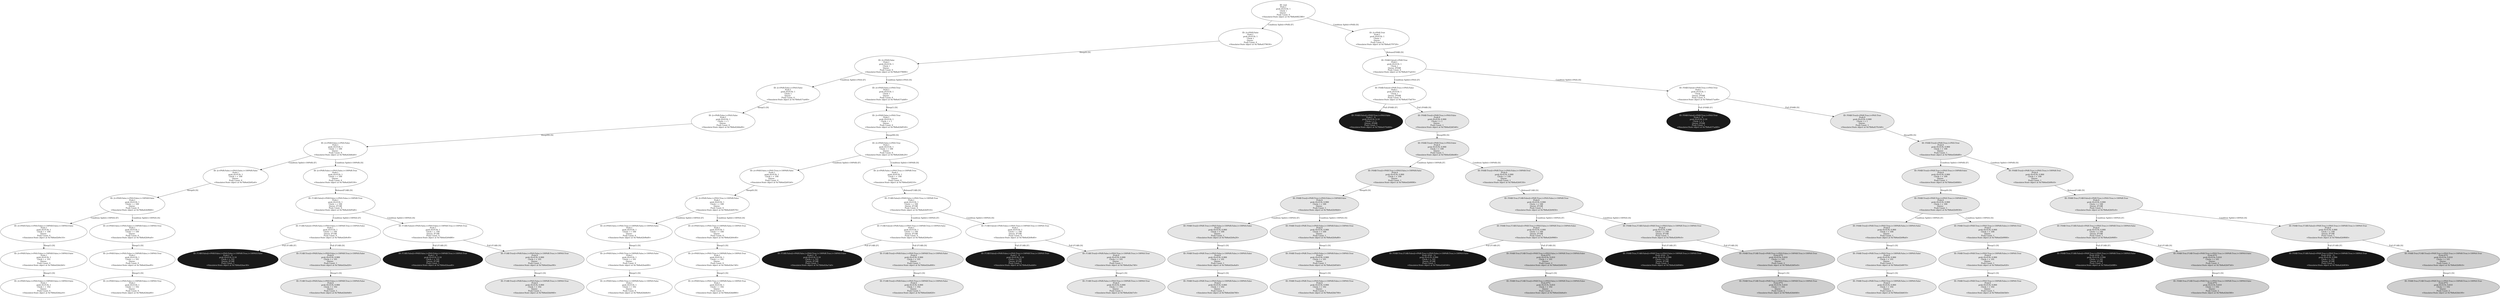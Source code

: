 digraph "./Output/Graphs/./July_26_controled_frequency_S100_R100_tPlus100" {
	<Simulator.State object at 0x7fb8a4482380> [label="ID: root
Prob:1
prob (S=0.9): 1
Clock: t
Queue: 
Push Count: 0
<Simulator.State object at 0x7fb8a4482380>" fillcolor=gray100 fontcolor=Black style=filled]
	<Simulator.State object at 0x7fb8a4482380> -> <Simulator.State object at 0x7fb8a4379630> [label="Condition Split(t+0%R) [F]"]
	<Simulator.State object at 0x7fb8a4482380> -> <Simulator.State object at 0x7fb8a4379720> [label="Condition Split(t+0%R) [S]"]
	<Simulator.State object at 0x7fb8a4379630> [label="ID: |t+0%R:False
Prob:1
prob (S=0.9): 1
Clock: t
Queue: 
Push Count: 0
<Simulator.State object at 0x7fb8a4379630>" fillcolor=gray100 fontcolor=Black style=filled]
	<Simulator.State object at 0x7fb8a4379630> -> <Simulator.State object at 0x7fb8a4379690> [label="Sleep(0) [S]"]
	<Simulator.State object at 0x7fb8a4379720> [label="ID: |t+0%R:True
Prob:1
prob (S=0.9): 1
Clock: t
Queue: 
Push Count: 0
<Simulator.State object at 0x7fb8a4379720>" fillcolor=gray100 fontcolor=Black style=filled]
	<Simulator.State object at 0x7fb8a4379720> -> <Simulator.State object at 0x7fb8a437ad10> [label="Release(F0AB) [S]"]
	<Simulator.State object at 0x7fb8a4379690> [label="ID: |t+0%R:False
Prob:1
prob (S=0.9): 1
Clock: t
Queue: 
Push Count: 0
<Simulator.State object at 0x7fb8a4379690>" fillcolor=gray100 fontcolor=Black style=filled]
	<Simulator.State object at 0x7fb8a4379690> -> <Simulator.State object at 0x7fb8a437ae60> [label="Condition Split(t+0%S) [F]"]
	<Simulator.State object at 0x7fb8a4379690> -> <Simulator.State object at 0x7fb8a437add0> [label="Condition Split(t+0%S) [S]"]
	<Simulator.State object at 0x7fb8a437ad10> [label="ID: F0AB:False|t+0%R:True
Prob:1
prob (S=0.9): 1
Clock: t
Queue: |F0AB
Push Count: 0
<Simulator.State object at 0x7fb8a437ad10>" fillcolor=gray100 fontcolor=Black style=filled]
	<Simulator.State object at 0x7fb8a437ad10> -> <Simulator.State object at 0x7fb8a437b670> [label="Condition Split(t+0%S) [F]"]
	<Simulator.State object at 0x7fb8a437ad10> -> <Simulator.State object at 0x7fb8a437aef0> [label="Condition Split(t+0%S) [S]"]
	<Simulator.State object at 0x7fb8a437ae60> [label="ID: |t+0%R:False,t+0%S:False
Prob:1
prob (S=0.9): 1
Clock: t
Queue: 
Push Count: 0
<Simulator.State object at 0x7fb8a437ae60>" fillcolor=gray100 fontcolor=Black style=filled]
	<Simulator.State object at 0x7fb8a437ae60> -> <Simulator.State object at 0x7fb8a42b8a00> [label="Sleep(1) [S]"]
	<Simulator.State object at 0x7fb8a437add0> [label="ID: |t+0%R:False,t+0%S:True
Prob:1
prob (S=0.9): 1
Clock: t
Queue: 
Push Count: 0
<Simulator.State object at 0x7fb8a437add0>" fillcolor=gray100 fontcolor=Black style=filled]
	<Simulator.State object at 0x7fb8a437add0> -> <Simulator.State object at 0x7fb8a42b8520> [label="Sleep(1) [S]"]
	<Simulator.State object at 0x7fb8a437b670> [label="ID: F0AB:False|t+0%R:True,t+0%S:False
Prob:1
prob (S=0.9): 1
Clock: t
Queue: |F0AB
Push Count: 0
<Simulator.State object at 0x7fb8a437b670>" fillcolor=gray100 fontcolor=Black style=filled]
	<Simulator.State object at 0x7fb8a437b670> -> <Simulator.State object at 0x7fb8a437b460> [label="Pull (F0AB) [F]"]
	<Simulator.State object at 0x7fb8a437b670> -> <Simulator.State object at 0x7fb8a42b83d0> [label="Pull (F0AB) [S]"]
	<Simulator.State object at 0x7fb8a437aef0> [label="ID: F0AB:False|t+0%R:True,t+0%S:True
Prob:1
prob (S=0.9): 1
Clock: t
Queue: |F0AB
Push Count: 0
<Simulator.State object at 0x7fb8a437aef0>" fillcolor=gray100 fontcolor=Black style=filled]
	<Simulator.State object at 0x7fb8a437aef0> -> <Simulator.State object at 0x7fb8a437ad40> [label="Pull (F0AB) [F]"]
	<Simulator.State object at 0x7fb8a437aef0> -> <Simulator.State object at 0x7fb8a437b3d0> [label="Pull (F0AB) [S]"]
	<Simulator.State object at 0x7fb8a42b8a00> [label="ID: |t+0%R:False,t+0%S:False
Prob:1
prob (S=0.9): 1
Clock: t + 1
Queue: 
Push Count: 0
<Simulator.State object at 0x7fb8a42b8a00>" fillcolor=gray100 fontcolor=Black style=filled]
	<Simulator.State object at 0x7fb8a42b8a00> -> <Simulator.State object at 0x7fb8a42b8eb0> [label="Sleep(99) [S]"]
	<Simulator.State object at 0x7fb8a42b8520> [label="ID: |t+0%R:False,t+0%S:True
Prob:1
prob (S=0.9): 1
Clock: t + 1
Queue: 
Push Count: 0
<Simulator.State object at 0x7fb8a42b8520>" fillcolor=gray100 fontcolor=Black style=filled]
	<Simulator.State object at 0x7fb8a42b8520> -> <Simulator.State object at 0x7fb8a42b8e20> [label="Sleep(99) [S]"]
	<Simulator.State object at 0x7fb8a437b460> [label="ID: F0AB:False|t+0%R:True,t+0%S:False
Prob:1 - S
prob (S=0.9): 0.10
Clock: t + 1
Queue: |F0AB
Push Count: 1
<Simulator.State object at 0x7fb8a437b460>" fillcolor=gray10 fontcolor=white style=filled]
	<Simulator.State object at 0x7fb8a42b83d0> [label="ID: F0AB:True|t+0%R:True,t+0%S:False
Prob:S
prob (S=0.9): 0.900
Clock: t + 1
Queue: 
Push Count: 1
<Simulator.State object at 0x7fb8a42b83d0>" fillcolor=gray90 fontcolor=Black style=filled]
	<Simulator.State object at 0x7fb8a42b83d0> -> <Simulator.State object at 0x7fb8a42b8e80> [label="Sleep(99) [S]"]
	<Simulator.State object at 0x7fb8a437ad40> [label="ID: F0AB:False|t+0%R:True,t+0%S:True
Prob:1 - S
prob (S=0.9): 0.10
Clock: t + 1
Queue: |F0AB
Push Count: 1
<Simulator.State object at 0x7fb8a437ad40>" fillcolor=gray10 fontcolor=white style=filled]
	<Simulator.State object at 0x7fb8a437b3d0> [label="ID: F0AB:True|t+0%R:True,t+0%S:True
Prob:S
prob (S=0.9): 0.900
Clock: t + 1
Queue: 
Push Count: 1
<Simulator.State object at 0x7fb8a437b3d0>" fillcolor=gray90 fontcolor=Black style=filled]
	<Simulator.State object at 0x7fb8a437b3d0> -> <Simulator.State object at 0x7fb8a42b8df0> [label="Sleep(99) [S]"]
	<Simulator.State object at 0x7fb8a42b8eb0> [label="ID: |t+0%R:False,t+0%S:False
Prob:1
prob (S=0.9): 1
Clock: t + 100
Queue: 
Push Count: 0
<Simulator.State object at 0x7fb8a42b8eb0>" fillcolor=gray100 fontcolor=Black style=filled]
	<Simulator.State object at 0x7fb8a42b8eb0> -> <Simulator.State object at 0x7fb8a42b92a0> [label="Condition Split(t+100%R) [F]"]
	<Simulator.State object at 0x7fb8a42b8eb0> -> <Simulator.State object at 0x7fb8a42b9330> [label="Condition Split(t+100%R) [S]"]
	<Simulator.State object at 0x7fb8a42b8e20> [label="ID: |t+0%R:False,t+0%S:True
Prob:1
prob (S=0.9): 1
Clock: t + 100
Queue: 
Push Count: 0
<Simulator.State object at 0x7fb8a42b8e20>" fillcolor=gray100 fontcolor=Black style=filled]
	<Simulator.State object at 0x7fb8a42b8e20> -> <Simulator.State object at 0x7fb8a42b91b0> [label="Condition Split(t+100%R) [F]"]
	<Simulator.State object at 0x7fb8a42b8e20> -> <Simulator.State object at 0x7fb8a42b9210> [label="Condition Split(t+100%R) [S]"]
	<Simulator.State object at 0x7fb8a42b8e80> [label="ID: F0AB:True|t+0%R:True,t+0%S:False
Prob:S
prob (S=0.9): 0.900
Clock: t + 100
Queue: 
Push Count: 1
<Simulator.State object at 0x7fb8a42b8e80>" fillcolor=gray90 fontcolor=Black style=filled]
	<Simulator.State object at 0x7fb8a42b8e80> -> <Simulator.State object at 0x7fb8a42b9090> [label="Condition Split(t+100%R) [F]"]
	<Simulator.State object at 0x7fb8a42b8e80> -> <Simulator.State object at 0x7fb8a42b9150> [label="Condition Split(t+100%R) [S]"]
	<Simulator.State object at 0x7fb8a42b8df0> [label="ID: F0AB:True|t+0%R:True,t+0%S:True
Prob:S
prob (S=0.9): 0.900
Clock: t + 100
Queue: 
Push Count: 1
<Simulator.State object at 0x7fb8a42b8df0>" fillcolor=gray90 fontcolor=Black style=filled]
	<Simulator.State object at 0x7fb8a42b8df0> -> <Simulator.State object at 0x7fb8a42b8f40> [label="Condition Split(t+100%R) [F]"]
	<Simulator.State object at 0x7fb8a42b8df0> -> <Simulator.State object at 0x7fb8a42b90c0> [label="Condition Split(t+100%R) [S]"]
	<Simulator.State object at 0x7fb8a42b92a0> [label="ID: |t+0%R:False,t+0%S:False,t+100%R:False
Prob:1
prob (S=0.9): 1
Clock: t + 100
Queue: 
Push Count: 0
<Simulator.State object at 0x7fb8a42b92a0>" fillcolor=gray100 fontcolor=Black style=filled]
	<Simulator.State object at 0x7fb8a42b92a0> -> <Simulator.State object at 0x7fb8a42b9660> [label="Sleep(0) [S]"]
	<Simulator.State object at 0x7fb8a42b9330> [label="ID: |t+0%R:False,t+0%S:False,t+100%R:True
Prob:1
prob (S=0.9): 1
Clock: t + 100
Queue: 
Push Count: 0
<Simulator.State object at 0x7fb8a42b9330>" fillcolor=gray100 fontcolor=Black style=filled]
	<Simulator.State object at 0x7fb8a42b9330> -> <Simulator.State object at 0x7fb8a42b95d0> [label="Release(F1AB) [S]"]
	<Simulator.State object at 0x7fb8a42b91b0> [label="ID: |t+0%R:False,t+0%S:True,t+100%R:False
Prob:1
prob (S=0.9): 1
Clock: t + 100
Queue: 
Push Count: 0
<Simulator.State object at 0x7fb8a42b91b0>" fillcolor=gray100 fontcolor=Black style=filled]
	<Simulator.State object at 0x7fb8a42b91b0> -> <Simulator.State object at 0x7fb8a42b9570> [label="Sleep(0) [S]"]
	<Simulator.State object at 0x7fb8a42b9210> [label="ID: |t+0%R:False,t+0%S:True,t+100%R:True
Prob:1
prob (S=0.9): 1
Clock: t + 100
Queue: 
Push Count: 0
<Simulator.State object at 0x7fb8a42b9210>" fillcolor=gray100 fontcolor=Black style=filled]
	<Simulator.State object at 0x7fb8a42b9210> -> <Simulator.State object at 0x7fb8a42b9510> [label="Release(F1AB) [S]"]
	<Simulator.State object at 0x7fb8a42b9090> [label="ID: F0AB:True|t+0%R:True,t+0%S:False,t+100%R:False
Prob:S
prob (S=0.9): 0.900
Clock: t + 100
Queue: 
Push Count: 1
<Simulator.State object at 0x7fb8a42b9090>" fillcolor=gray90 fontcolor=Black style=filled]
	<Simulator.State object at 0x7fb8a42b9090> -> <Simulator.State object at 0x7fb8a42b94b0> [label="Sleep(0) [S]"]
	<Simulator.State object at 0x7fb8a42b9150> [label="ID: F0AB:True|t+0%R:True,t+0%S:False,t+100%R:True
Prob:S
prob (S=0.9): 0.900
Clock: t + 100
Queue: 
Push Count: 1
<Simulator.State object at 0x7fb8a42b9150>" fillcolor=gray90 fontcolor=Black style=filled]
	<Simulator.State object at 0x7fb8a42b9150> -> <Simulator.State object at 0x7fb8a42b9450> [label="Release(F1AB) [S]"]
	<Simulator.State object at 0x7fb8a42b8f40> [label="ID: F0AB:True|t+0%R:True,t+0%S:True,t+100%R:False
Prob:S
prob (S=0.9): 0.900
Clock: t + 100
Queue: 
Push Count: 1
<Simulator.State object at 0x7fb8a42b8f40>" fillcolor=gray90 fontcolor=Black style=filled]
	<Simulator.State object at 0x7fb8a42b8f40> -> <Simulator.State object at 0x7fb8a42b9030> [label="Sleep(0) [S]"]
	<Simulator.State object at 0x7fb8a42b90c0> [label="ID: F0AB:True|t+0%R:True,t+0%S:True,t+100%R:True
Prob:S
prob (S=0.9): 0.900
Clock: t + 100
Queue: 
Push Count: 1
<Simulator.State object at 0x7fb8a42b90c0>" fillcolor=gray90 fontcolor=Black style=filled]
	<Simulator.State object at 0x7fb8a42b90c0> -> <Simulator.State object at 0x7fb8a42b93c0> [label="Release(F1AB) [S]"]
	<Simulator.State object at 0x7fb8a42b9660> [label="ID: |t+0%R:False,t+0%S:False,t+100%R:False
Prob:1
prob (S=0.9): 1
Clock: t + 100
Queue: 
Push Count: 0
<Simulator.State object at 0x7fb8a42b9660>" fillcolor=gray100 fontcolor=Black style=filled]
	<Simulator.State object at 0x7fb8a42b9660> -> <Simulator.State object at 0x7fb8a42b9e10> [label="Condition Split(t+100%S) [F]"]
	<Simulator.State object at 0x7fb8a42b9660> -> <Simulator.State object at 0x7fb8a42b9ea0> [label="Condition Split(t+100%S) [S]"]
	<Simulator.State object at 0x7fb8a42b95d0> [label="ID: F1AB:False|t+0%R:False,t+0%S:False,t+100%R:True
Prob:1
prob (S=0.9): 1
Clock: t + 100
Queue: |F1AB
Push Count: 0
<Simulator.State object at 0x7fb8a42b95d0>" fillcolor=gray100 fontcolor=Black style=filled]
	<Simulator.State object at 0x7fb8a42b95d0> -> <Simulator.State object at 0x7fb8a42b9cf0> [label="Condition Split(t+100%S) [F]"]
	<Simulator.State object at 0x7fb8a42b95d0> -> <Simulator.State object at 0x7fb8a42b9d80> [label="Condition Split(t+100%S) [S]"]
	<Simulator.State object at 0x7fb8a42b9570> [label="ID: |t+0%R:False,t+0%S:True,t+100%R:False
Prob:1
prob (S=0.9): 1
Clock: t + 100
Queue: 
Push Count: 0
<Simulator.State object at 0x7fb8a42b9570>" fillcolor=gray100 fontcolor=Black style=filled]
	<Simulator.State object at 0x7fb8a42b9570> -> <Simulator.State object at 0x7fb8a42b9bd0> [label="Condition Split(t+100%S) [F]"]
	<Simulator.State object at 0x7fb8a42b9570> -> <Simulator.State object at 0x7fb8a42b9c60> [label="Condition Split(t+100%S) [S]"]
	<Simulator.State object at 0x7fb8a42b9510> [label="ID: F1AB:False|t+0%R:False,t+0%S:True,t+100%R:True
Prob:1
prob (S=0.9): 1
Clock: t + 100
Queue: |F1AB
Push Count: 0
<Simulator.State object at 0x7fb8a42b9510>" fillcolor=gray100 fontcolor=Black style=filled]
	<Simulator.State object at 0x7fb8a42b9510> -> <Simulator.State object at 0x7fb8a42b9ae0> [label="Condition Split(t+100%S) [F]"]
	<Simulator.State object at 0x7fb8a42b9510> -> <Simulator.State object at 0x7fb8a42b9b40> [label="Condition Split(t+100%S) [S]"]
	<Simulator.State object at 0x7fb8a42b94b0> [label="ID: F0AB:True|t+0%R:True,t+0%S:False,t+100%R:False
Prob:S
prob (S=0.9): 0.900
Clock: t + 100
Queue: 
Push Count: 1
<Simulator.State object at 0x7fb8a42b94b0>" fillcolor=gray90 fontcolor=Black style=filled]
	<Simulator.State object at 0x7fb8a42b94b0> -> <Simulator.State object at 0x7fb8a42b9a20> [label="Condition Split(t+100%S) [F]"]
	<Simulator.State object at 0x7fb8a42b94b0> -> <Simulator.State object at 0x7fb8a42b9a80> [label="Condition Split(t+100%S) [S]"]
	<Simulator.State object at 0x7fb8a42b9450> [label="ID: F0AB:True,F1AB:False|t+0%R:True,t+0%S:False,t+100%R:True
Prob:S
prob (S=0.9): 0.900
Clock: t + 100
Queue: |F1AB
Push Count: 1
<Simulator.State object at 0x7fb8a42b9450>" fillcolor=gray90 fontcolor=Black style=filled]
	<Simulator.State object at 0x7fb8a42b9450> -> <Simulator.State object at 0x7fb8a42b9960> [label="Condition Split(t+100%S) [F]"]
	<Simulator.State object at 0x7fb8a42b9450> -> <Simulator.State object at 0x7fb8a42b99c0> [label="Condition Split(t+100%S) [S]"]
	<Simulator.State object at 0x7fb8a42b9030> [label="ID: F0AB:True|t+0%R:True,t+0%S:True,t+100%R:False
Prob:S
prob (S=0.9): 0.900
Clock: t + 100
Queue: 
Push Count: 1
<Simulator.State object at 0x7fb8a42b9030>" fillcolor=gray90 fontcolor=Black style=filled]
	<Simulator.State object at 0x7fb8a42b9030> -> <Simulator.State object at 0x7fb8a42b98a0> [label="Condition Split(t+100%S) [F]"]
	<Simulator.State object at 0x7fb8a42b9030> -> <Simulator.State object at 0x7fb8a42b9900> [label="Condition Split(t+100%S) [S]"]
	<Simulator.State object at 0x7fb8a42b93c0> [label="ID: F0AB:True,F1AB:False|t+0%R:True,t+0%S:True,t+100%R:True
Prob:S
prob (S=0.9): 0.900
Clock: t + 100
Queue: |F1AB
Push Count: 1
<Simulator.State object at 0x7fb8a42b93c0>" fillcolor=gray90 fontcolor=Black style=filled]
	<Simulator.State object at 0x7fb8a42b93c0> -> <Simulator.State object at 0x7fb8a42b96f0> [label="Condition Split(t+100%S) [F]"]
	<Simulator.State object at 0x7fb8a42b93c0> -> <Simulator.State object at 0x7fb8a42b9840> [label="Condition Split(t+100%S) [S]"]
	<Simulator.State object at 0x7fb8a42b9e10> [label="ID: |t+0%R:False,t+0%S:False,t+100%R:False,t+100%S:False
Prob:1
prob (S=0.9): 1
Clock: t + 100
Queue: 
Push Count: 0
<Simulator.State object at 0x7fb8a42b9e10>" fillcolor=gray100 fontcolor=Black style=filled]
	<Simulator.State object at 0x7fb8a42b9e10> -> <Simulator.State object at 0x7fb8a42bb2b0> [label="Sleep(1) [S]"]
	<Simulator.State object at 0x7fb8a42b9ea0> [label="ID: |t+0%R:False,t+0%S:False,t+100%R:False,t+100%S:True
Prob:1
prob (S=0.9): 1
Clock: t + 100
Queue: 
Push Count: 0
<Simulator.State object at 0x7fb8a42b9ea0>" fillcolor=gray100 fontcolor=Black style=filled]
	<Simulator.State object at 0x7fb8a42b9ea0> -> <Simulator.State object at 0x7fb8a42baef0> [label="Sleep(1) [S]"]
	<Simulator.State object at 0x7fb8a42b9cf0> [label="ID: F1AB:False|t+0%R:False,t+0%S:False,t+100%R:True,t+100%S:False
Prob:1
prob (S=0.9): 1
Clock: t + 100
Queue: |F1AB
Push Count: 0
<Simulator.State object at 0x7fb8a42b9cf0>" fillcolor=gray100 fontcolor=Black style=filled]
	<Simulator.State object at 0x7fb8a42b9cf0> -> <Simulator.State object at 0x7fb8a42bae30> [label="Pull (F1AB) [F]"]
	<Simulator.State object at 0x7fb8a42b9cf0> -> <Simulator.State object at 0x7fb8a42baf20> [label="Pull (F1AB) [S]"]
	<Simulator.State object at 0x7fb8a42b9d80> [label="ID: F1AB:False|t+0%R:False,t+0%S:False,t+100%R:True,t+100%S:True
Prob:1
prob (S=0.9): 1
Clock: t + 100
Queue: |F1AB
Push Count: 0
<Simulator.State object at 0x7fb8a42b9d80>" fillcolor=gray100 fontcolor=Black style=filled]
	<Simulator.State object at 0x7fb8a42b9d80> -> <Simulator.State object at 0x7fb8a42baad0> [label="Pull (F1AB) [F]"]
	<Simulator.State object at 0x7fb8a42b9d80> -> <Simulator.State object at 0x7fb8a42bae90> [label="Pull (F1AB) [S]"]
	<Simulator.State object at 0x7fb8a42b9bd0> [label="ID: |t+0%R:False,t+0%S:True,t+100%R:False,t+100%S:False
Prob:1
prob (S=0.9): 1
Clock: t + 100
Queue: 
Push Count: 0
<Simulator.State object at 0x7fb8a42b9bd0>" fillcolor=gray100 fontcolor=Black style=filled]
	<Simulator.State object at 0x7fb8a42b9bd0> -> <Simulator.State object at 0x7fb8a42bab90> [label="Sleep(1) [S]"]
	<Simulator.State object at 0x7fb8a42b9c60> [label="ID: |t+0%R:False,t+0%S:True,t+100%R:False,t+100%S:True
Prob:1
prob (S=0.9): 1
Clock: t + 100
Queue: 
Push Count: 0
<Simulator.State object at 0x7fb8a42b9c60>" fillcolor=gray100 fontcolor=Black style=filled]
	<Simulator.State object at 0x7fb8a42b9c60> -> <Simulator.State object at 0x7fb8a42ba7d0> [label="Sleep(1) [S]"]
	<Simulator.State object at 0x7fb8a42b9ae0> [label="ID: F1AB:False|t+0%R:False,t+0%S:True,t+100%R:True,t+100%S:False
Prob:1
prob (S=0.9): 1
Clock: t + 100
Queue: |F1AB
Push Count: 0
<Simulator.State object at 0x7fb8a42b9ae0>" fillcolor=gray100 fontcolor=Black style=filled]
	<Simulator.State object at 0x7fb8a42b9ae0> -> <Simulator.State object at 0x7fb8a42ba7a0> [label="Pull (F1AB) [F]"]
	<Simulator.State object at 0x7fb8a42b9ae0> -> <Simulator.State object at 0x7fb8a42ba800> [label="Pull (F1AB) [S]"]
	<Simulator.State object at 0x7fb8a42b9b40> [label="ID: F1AB:False|t+0%R:False,t+0%S:True,t+100%R:True,t+100%S:True
Prob:1
prob (S=0.9): 1
Clock: t + 100
Queue: |F1AB
Push Count: 0
<Simulator.State object at 0x7fb8a42b9b40>" fillcolor=gray100 fontcolor=Black style=filled]
	<Simulator.State object at 0x7fb8a42b9b40> -> <Simulator.State object at 0x7fb8a42ba4d0> [label="Pull (F1AB) [F]"]
	<Simulator.State object at 0x7fb8a42b9b40> -> <Simulator.State object at 0x7fb8a42ba740> [label="Pull (F1AB) [S]"]
	<Simulator.State object at 0x7fb8a42b9a20> [label="ID: F0AB:True|t+0%R:True,t+0%S:False,t+100%R:False,t+100%S:False
Prob:S
prob (S=0.9): 0.900
Clock: t + 100
Queue: 
Push Count: 1
<Simulator.State object at 0x7fb8a42b9a20>" fillcolor=gray90 fontcolor=Black style=filled]
	<Simulator.State object at 0x7fb8a42b9a20> -> <Simulator.State object at 0x7fb8a42ba4a0> [label="Sleep(1) [S]"]
	<Simulator.State object at 0x7fb8a42b9a80> [label="ID: F0AB:True|t+0%R:True,t+0%S:False,t+100%R:False,t+100%S:True
Prob:S
prob (S=0.9): 0.900
Clock: t + 100
Queue: 
Push Count: 1
<Simulator.State object at 0x7fb8a42b9a80>" fillcolor=gray90 fontcolor=Black style=filled]
	<Simulator.State object at 0x7fb8a42b9a80> -> <Simulator.State object at 0x7fb8a42b85b0> [label="Sleep(1) [S]"]
	<Simulator.State object at 0x7fb8a42b9960> [label="ID: F0AB:True,F1AB:False|t+0%R:True,t+0%S:False,t+100%R:True,t+100%S:False
Prob:S
prob (S=0.9): 0.900
Clock: t + 100
Queue: |F1AB
Push Count: 1
<Simulator.State object at 0x7fb8a42b9960>" fillcolor=gray90 fontcolor=Black style=filled]
	<Simulator.State object at 0x7fb8a42b9960> -> <Simulator.State object at 0x7fb8a42b8580> [label="Pull (F1AB) [F]"]
	<Simulator.State object at 0x7fb8a42b9960> -> <Simulator.State object at 0x7fb8a42b8430> [label="Pull (F1AB) [S]"]
	<Simulator.State object at 0x7fb8a42b99c0> [label="ID: F0AB:True,F1AB:False|t+0%R:True,t+0%S:False,t+100%R:True,t+100%S:True
Prob:S
prob (S=0.9): 0.900
Clock: t + 100
Queue: |F1AB
Push Count: 1
<Simulator.State object at 0x7fb8a42b99c0>" fillcolor=gray90 fontcolor=Black style=filled]
	<Simulator.State object at 0x7fb8a42b99c0> -> <Simulator.State object at 0x7fb8a42b8940> [label="Pull (F1AB) [F]"]
	<Simulator.State object at 0x7fb8a42b99c0> -> <Simulator.State object at 0x7fb8a42b85e0> [label="Pull (F1AB) [S]"]
	<Simulator.State object at 0x7fb8a42b98a0> [label="ID: F0AB:True|t+0%R:True,t+0%S:True,t+100%R:False,t+100%S:False
Prob:S
prob (S=0.9): 0.900
Clock: t + 100
Queue: 
Push Count: 1
<Simulator.State object at 0x7fb8a42b98a0>" fillcolor=gray90 fontcolor=Black style=filled]
	<Simulator.State object at 0x7fb8a42b98a0> -> <Simulator.State object at 0x7fb8a42b8970> [label="Sleep(1) [S]"]
	<Simulator.State object at 0x7fb8a42b9900> [label="ID: F0AB:True|t+0%R:True,t+0%S:True,t+100%R:False,t+100%S:True
Prob:S
prob (S=0.9): 0.900
Clock: t + 100
Queue: 
Push Count: 1
<Simulator.State object at 0x7fb8a42b9900>" fillcolor=gray90 fontcolor=Black style=filled]
	<Simulator.State object at 0x7fb8a42b9900> -> <Simulator.State object at 0x7fb8a42ba020> [label="Sleep(1) [S]"]
	<Simulator.State object at 0x7fb8a42b96f0> [label="ID: F0AB:True,F1AB:False|t+0%R:True,t+0%S:True,t+100%R:True,t+100%S:False
Prob:S
prob (S=0.9): 0.900
Clock: t + 100
Queue: |F1AB
Push Count: 1
<Simulator.State object at 0x7fb8a42b96f0>" fillcolor=gray90 fontcolor=Black style=filled]
	<Simulator.State object at 0x7fb8a42b96f0> -> <Simulator.State object at 0x7fb8a42b9ff0> [label="Pull (F1AB) [F]"]
	<Simulator.State object at 0x7fb8a42b96f0> -> <Simulator.State object at 0x7fb8a42b97b0> [label="Pull (F1AB) [S]"]
	<Simulator.State object at 0x7fb8a42b9840> [label="ID: F0AB:True,F1AB:False|t+0%R:True,t+0%S:True,t+100%R:True,t+100%S:True
Prob:S
prob (S=0.9): 0.900
Clock: t + 100
Queue: |F1AB
Push Count: 1
<Simulator.State object at 0x7fb8a42b9840>" fillcolor=gray90 fontcolor=Black style=filled]
	<Simulator.State object at 0x7fb8a42b9840> -> <Simulator.State object at 0x7fb8a42b9f30> [label="Pull (F1AB) [F]"]
	<Simulator.State object at 0x7fb8a42b9840> -> <Simulator.State object at 0x7fb8a42b9fc0> [label="Pull (F1AB) [S]"]
	<Simulator.State object at 0x7fb8a42bb2b0> [label="ID: |t+0%R:False,t+0%S:False,t+100%R:False,t+100%S:False
Prob:1
prob (S=0.9): 1
Clock: t + 101
Queue: 
Push Count: 0
<Simulator.State object at 0x7fb8a42bb2b0>" fillcolor=gray100 fontcolor=Black style=filled]
	<Simulator.State object at 0x7fb8a42bb2b0> -> <Simulator.State object at 0x7fb8a42bbac0> [label="Sleep(1) [S]"]
	<Simulator.State object at 0x7fb8a42baef0> [label="ID: |t+0%R:False,t+0%S:False,t+100%R:False,t+100%S:True
Prob:1
prob (S=0.9): 1
Clock: t + 101
Queue: 
Push Count: 0
<Simulator.State object at 0x7fb8a42baef0>" fillcolor=gray100 fontcolor=Black style=filled]
	<Simulator.State object at 0x7fb8a42baef0> -> <Simulator.State object at 0x7fb8a42bba60> [label="Sleep(1) [S]"]
	<Simulator.State object at 0x7fb8a42bae30> [label="ID: F1AB:False|t+0%R:False,t+0%S:False,t+100%R:True,t+100%S:False
Prob:1 - S
prob (S=0.9): 0.10
Clock: t + 101
Queue: |F1AB
Push Count: 1
<Simulator.State object at 0x7fb8a42bae30>" fillcolor=gray10 fontcolor=white style=filled]
	<Simulator.State object at 0x7fb8a42baf20> [label="ID: F1AB:True|t+0%R:False,t+0%S:False,t+100%R:True,t+100%S:False
Prob:S
prob (S=0.9): 0.900
Clock: t + 101
Queue: 
Push Count: 1
<Simulator.State object at 0x7fb8a42baf20>" fillcolor=gray90 fontcolor=Black style=filled]
	<Simulator.State object at 0x7fb8a42baf20> -> <Simulator.State object at 0x7fb8a42bb9d0> [label="Sleep(1) [S]"]
	<Simulator.State object at 0x7fb8a42baad0> [label="ID: F1AB:False|t+0%R:False,t+0%S:False,t+100%R:True,t+100%S:True
Prob:1 - S
prob (S=0.9): 0.10
Clock: t + 101
Queue: |F1AB
Push Count: 1
<Simulator.State object at 0x7fb8a42baad0>" fillcolor=gray10 fontcolor=white style=filled]
	<Simulator.State object at 0x7fb8a42bae90> [label="ID: F1AB:True|t+0%R:False,t+0%S:False,t+100%R:True,t+100%S:True
Prob:S
prob (S=0.9): 0.900
Clock: t + 101
Queue: 
Push Count: 1
<Simulator.State object at 0x7fb8a42bae90>" fillcolor=gray90 fontcolor=Black style=filled]
	<Simulator.State object at 0x7fb8a42bae90> -> <Simulator.State object at 0x7fb8a42bb940> [label="Sleep(1) [S]"]
	<Simulator.State object at 0x7fb8a42bab90> [label="ID: |t+0%R:False,t+0%S:True,t+100%R:False,t+100%S:False
Prob:1
prob (S=0.9): 1
Clock: t + 101
Queue: 
Push Count: 0
<Simulator.State object at 0x7fb8a42bab90>" fillcolor=gray100 fontcolor=Black style=filled]
	<Simulator.State object at 0x7fb8a42bab90> -> <Simulator.State object at 0x7fb8a42bb8e0> [label="Sleep(1) [S]"]
	<Simulator.State object at 0x7fb8a42ba7d0> [label="ID: |t+0%R:False,t+0%S:True,t+100%R:False,t+100%S:True
Prob:1
prob (S=0.9): 1
Clock: t + 101
Queue: 
Push Count: 0
<Simulator.State object at 0x7fb8a42ba7d0>" fillcolor=gray100 fontcolor=Black style=filled]
	<Simulator.State object at 0x7fb8a42ba7d0> -> <Simulator.State object at 0x7fb8a42bb880> [label="Sleep(1) [S]"]
	<Simulator.State object at 0x7fb8a42ba7a0> [label="ID: F1AB:False|t+0%R:False,t+0%S:True,t+100%R:True,t+100%S:False
Prob:1 - S
prob (S=0.9): 0.10
Clock: t + 101
Queue: |F1AB
Push Count: 1
<Simulator.State object at 0x7fb8a42ba7a0>" fillcolor=gray10 fontcolor=white style=filled]
	<Simulator.State object at 0x7fb8a42ba800> [label="ID: F1AB:True|t+0%R:False,t+0%S:True,t+100%R:True,t+100%S:False
Prob:S
prob (S=0.9): 0.900
Clock: t + 101
Queue: 
Push Count: 1
<Simulator.State object at 0x7fb8a42ba800>" fillcolor=gray90 fontcolor=Black style=filled]
	<Simulator.State object at 0x7fb8a42ba800> -> <Simulator.State object at 0x7fb8a42bb820> [label="Sleep(1) [S]"]
	<Simulator.State object at 0x7fb8a42ba4d0> [label="ID: F1AB:False|t+0%R:False,t+0%S:True,t+100%R:True,t+100%S:True
Prob:1 - S
prob (S=0.9): 0.10
Clock: t + 101
Queue: |F1AB
Push Count: 1
<Simulator.State object at 0x7fb8a42ba4d0>" fillcolor=gray10 fontcolor=white style=filled]
	<Simulator.State object at 0x7fb8a42ba740> [label="ID: F1AB:True|t+0%R:False,t+0%S:True,t+100%R:True,t+100%S:True
Prob:S
prob (S=0.9): 0.900
Clock: t + 101
Queue: 
Push Count: 1
<Simulator.State object at 0x7fb8a42ba740>" fillcolor=gray90 fontcolor=Black style=filled]
	<Simulator.State object at 0x7fb8a42ba740> -> <Simulator.State object at 0x7fb8a42bb7c0> [label="Sleep(1) [S]"]
	<Simulator.State object at 0x7fb8a42ba4a0> [label="ID: F0AB:True|t+0%R:True,t+0%S:False,t+100%R:False,t+100%S:False
Prob:S
prob (S=0.9): 0.900
Clock: t + 101
Queue: 
Push Count: 1
<Simulator.State object at 0x7fb8a42ba4a0>" fillcolor=gray90 fontcolor=Black style=filled]
	<Simulator.State object at 0x7fb8a42ba4a0> -> <Simulator.State object at 0x7fb8a42bb760> [label="Sleep(1) [S]"]
	<Simulator.State object at 0x7fb8a42b85b0> [label="ID: F0AB:True|t+0%R:True,t+0%S:False,t+100%R:False,t+100%S:True
Prob:S
prob (S=0.9): 0.900
Clock: t + 101
Queue: 
Push Count: 1
<Simulator.State object at 0x7fb8a42b85b0>" fillcolor=gray90 fontcolor=Black style=filled]
	<Simulator.State object at 0x7fb8a42b85b0> -> <Simulator.State object at 0x7fb8a42bb700> [label="Sleep(1) [S]"]
	<Simulator.State object at 0x7fb8a42b8580> [label="ID: F0AB:True,F1AB:False|t+0%R:True,t+0%S:False,t+100%R:True,t+100%S:False
Prob:-S*(S - 1)
prob (S=0.9): 0.090
Clock: t + 101
Queue: |F1AB
Push Count: 2
<Simulator.State object at 0x7fb8a42b8580>" fillcolor=gray9 fontcolor=white style=filled]
	<Simulator.State object at 0x7fb8a42b8430> [label="ID: F0AB:True,F1AB:True|t+0%R:True,t+0%S:False,t+100%R:True,t+100%S:False
Prob:S**2
prob (S=0.9): 0.810
Clock: t + 101
Queue: 
Push Count: 2
<Simulator.State object at 0x7fb8a42b8430>" fillcolor=gray81 fontcolor=Black style=filled]
	<Simulator.State object at 0x7fb8a42b8430> -> <Simulator.State object at 0x7fb8a42bb6a0> [label="Sleep(1) [S]"]
	<Simulator.State object at 0x7fb8a42b8940> [label="ID: F0AB:True,F1AB:False|t+0%R:True,t+0%S:False,t+100%R:True,t+100%S:True
Prob:-S*(S - 1)
prob (S=0.9): 0.090
Clock: t + 101
Queue: |F1AB
Push Count: 2
<Simulator.State object at 0x7fb8a42b8940>" fillcolor=gray9 fontcolor=white style=filled]
	<Simulator.State object at 0x7fb8a42b85e0> [label="ID: F0AB:True,F1AB:True|t+0%R:True,t+0%S:False,t+100%R:True,t+100%S:True
Prob:S**2
prob (S=0.9): 0.810
Clock: t + 101
Queue: 
Push Count: 2
<Simulator.State object at 0x7fb8a42b85e0>" fillcolor=gray81 fontcolor=Black style=filled]
	<Simulator.State object at 0x7fb8a42b85e0> -> <Simulator.State object at 0x7fb8a42bb640> [label="Sleep(1) [S]"]
	<Simulator.State object at 0x7fb8a42b8970> [label="ID: F0AB:True|t+0%R:True,t+0%S:True,t+100%R:False,t+100%S:False
Prob:S
prob (S=0.9): 0.900
Clock: t + 101
Queue: 
Push Count: 1
<Simulator.State object at 0x7fb8a42b8970>" fillcolor=gray90 fontcolor=Black style=filled]
	<Simulator.State object at 0x7fb8a42b8970> -> <Simulator.State object at 0x7fb8a42bb610> [label="Sleep(1) [S]"]
	<Simulator.State object at 0x7fb8a42ba020> [label="ID: F0AB:True|t+0%R:True,t+0%S:True,t+100%R:False,t+100%S:True
Prob:S
prob (S=0.9): 0.900
Clock: t + 101
Queue: 
Push Count: 1
<Simulator.State object at 0x7fb8a42ba020>" fillcolor=gray90 fontcolor=Black style=filled]
	<Simulator.State object at 0x7fb8a42ba020> -> <Simulator.State object at 0x7fb8a42bb5b0> [label="Sleep(1) [S]"]
	<Simulator.State object at 0x7fb8a42b9ff0> [label="ID: F0AB:True,F1AB:False|t+0%R:True,t+0%S:True,t+100%R:True,t+100%S:False
Prob:-S*(S - 1)
prob (S=0.9): 0.090
Clock: t + 101
Queue: |F1AB
Push Count: 2
<Simulator.State object at 0x7fb8a42b9ff0>" fillcolor=gray9 fontcolor=white style=filled]
	<Simulator.State object at 0x7fb8a42b97b0> [label="ID: F0AB:True,F1AB:True|t+0%R:True,t+0%S:True,t+100%R:True,t+100%S:False
Prob:S**2
prob (S=0.9): 0.810
Clock: t + 101
Queue: 
Push Count: 2
<Simulator.State object at 0x7fb8a42b97b0>" fillcolor=gray81 fontcolor=Black style=filled]
	<Simulator.State object at 0x7fb8a42b97b0> -> <Simulator.State object at 0x7fb8a42bb580> [label="Sleep(1) [S]"]
	<Simulator.State object at 0x7fb8a42b9f30> [label="ID: F0AB:True,F1AB:False|t+0%R:True,t+0%S:True,t+100%R:True,t+100%S:True
Prob:-S*(S - 1)
prob (S=0.9): 0.090
Clock: t + 101
Queue: |F1AB
Push Count: 2
<Simulator.State object at 0x7fb8a42b9f30>" fillcolor=gray9 fontcolor=white style=filled]
	<Simulator.State object at 0x7fb8a42b9fc0> [label="ID: F0AB:True,F1AB:True|t+0%R:True,t+0%S:True,t+100%R:True,t+100%S:True
Prob:S**2
prob (S=0.9): 0.810
Clock: t + 101
Queue: 
Push Count: 2
<Simulator.State object at 0x7fb8a42b9fc0>" fillcolor=gray81 fontcolor=Black style=filled]
	<Simulator.State object at 0x7fb8a42b9fc0> -> <Simulator.State object at 0x7fb8a42bb1f0> [label="Sleep(1) [S]"]
	<Simulator.State object at 0x7fb8a42bbac0> [label="ID: |t+0%R:False,t+0%S:False,t+100%R:False,t+100%S:False
Prob:1
prob (S=0.9): 1
Clock: t + 102
Queue: 
Push Count: 0
<Simulator.State object at 0x7fb8a42bbac0>" fillcolor=gray100 fontcolor=Black style=filled]
	<Simulator.State object at 0x7fb8a42bba60> [label="ID: |t+0%R:False,t+0%S:False,t+100%R:False,t+100%S:True
Prob:1
prob (S=0.9): 1
Clock: t + 102
Queue: 
Push Count: 0
<Simulator.State object at 0x7fb8a42bba60>" fillcolor=gray100 fontcolor=Black style=filled]
	<Simulator.State object at 0x7fb8a42bb9d0> [label="ID: F1AB:True|t+0%R:False,t+0%S:False,t+100%R:True,t+100%S:False
Prob:S
prob (S=0.9): 0.900
Clock: t + 102
Queue: 
Push Count: 1
<Simulator.State object at 0x7fb8a42bb9d0>" fillcolor=gray90 fontcolor=Black style=filled]
	<Simulator.State object at 0x7fb8a42bb940> [label="ID: F1AB:True|t+0%R:False,t+0%S:False,t+100%R:True,t+100%S:True
Prob:S
prob (S=0.9): 0.900
Clock: t + 102
Queue: 
Push Count: 1
<Simulator.State object at 0x7fb8a42bb940>" fillcolor=gray90 fontcolor=Black style=filled]
	<Simulator.State object at 0x7fb8a42bb8e0> [label="ID: |t+0%R:False,t+0%S:True,t+100%R:False,t+100%S:False
Prob:1
prob (S=0.9): 1
Clock: t + 102
Queue: 
Push Count: 0
<Simulator.State object at 0x7fb8a42bb8e0>" fillcolor=gray100 fontcolor=Black style=filled]
	<Simulator.State object at 0x7fb8a42bb880> [label="ID: |t+0%R:False,t+0%S:True,t+100%R:False,t+100%S:True
Prob:1
prob (S=0.9): 1
Clock: t + 102
Queue: 
Push Count: 0
<Simulator.State object at 0x7fb8a42bb880>" fillcolor=gray100 fontcolor=Black style=filled]
	<Simulator.State object at 0x7fb8a42bb820> [label="ID: F1AB:True|t+0%R:False,t+0%S:True,t+100%R:True,t+100%S:False
Prob:S
prob (S=0.9): 0.900
Clock: t + 102
Queue: 
Push Count: 1
<Simulator.State object at 0x7fb8a42bb820>" fillcolor=gray90 fontcolor=Black style=filled]
	<Simulator.State object at 0x7fb8a42bb7c0> [label="ID: F1AB:True|t+0%R:False,t+0%S:True,t+100%R:True,t+100%S:True
Prob:S
prob (S=0.9): 0.900
Clock: t + 102
Queue: 
Push Count: 1
<Simulator.State object at 0x7fb8a42bb7c0>" fillcolor=gray90 fontcolor=Black style=filled]
	<Simulator.State object at 0x7fb8a42bb760> [label="ID: F0AB:True|t+0%R:True,t+0%S:False,t+100%R:False,t+100%S:False
Prob:S
prob (S=0.9): 0.900
Clock: t + 102
Queue: 
Push Count: 1
<Simulator.State object at 0x7fb8a42bb760>" fillcolor=gray90 fontcolor=Black style=filled]
	<Simulator.State object at 0x7fb8a42bb700> [label="ID: F0AB:True|t+0%R:True,t+0%S:False,t+100%R:False,t+100%S:True
Prob:S
prob (S=0.9): 0.900
Clock: t + 102
Queue: 
Push Count: 1
<Simulator.State object at 0x7fb8a42bb700>" fillcolor=gray90 fontcolor=Black style=filled]
	<Simulator.State object at 0x7fb8a42bb6a0> [label="ID: F0AB:True,F1AB:True|t+0%R:True,t+0%S:False,t+100%R:True,t+100%S:False
Prob:S**2
prob (S=0.9): 0.810
Clock: t + 102
Queue: 
Push Count: 2
<Simulator.State object at 0x7fb8a42bb6a0>" fillcolor=gray81 fontcolor=Black style=filled]
	<Simulator.State object at 0x7fb8a42bb640> [label="ID: F0AB:True,F1AB:True|t+0%R:True,t+0%S:False,t+100%R:True,t+100%S:True
Prob:S**2
prob (S=0.9): 0.810
Clock: t + 102
Queue: 
Push Count: 2
<Simulator.State object at 0x7fb8a42bb640>" fillcolor=gray81 fontcolor=Black style=filled]
	<Simulator.State object at 0x7fb8a42bb610> [label="ID: F0AB:True|t+0%R:True,t+0%S:True,t+100%R:False,t+100%S:False
Prob:S
prob (S=0.9): 0.900
Clock: t + 102
Queue: 
Push Count: 1
<Simulator.State object at 0x7fb8a42bb610>" fillcolor=gray90 fontcolor=Black style=filled]
	<Simulator.State object at 0x7fb8a42bb5b0> [label="ID: F0AB:True|t+0%R:True,t+0%S:True,t+100%R:False,t+100%S:True
Prob:S
prob (S=0.9): 0.900
Clock: t + 102
Queue: 
Push Count: 1
<Simulator.State object at 0x7fb8a42bb5b0>" fillcolor=gray90 fontcolor=Black style=filled]
	<Simulator.State object at 0x7fb8a42bb580> [label="ID: F0AB:True,F1AB:True|t+0%R:True,t+0%S:True,t+100%R:True,t+100%S:False
Prob:S**2
prob (S=0.9): 0.810
Clock: t + 102
Queue: 
Push Count: 2
<Simulator.State object at 0x7fb8a42bb580>" fillcolor=gray81 fontcolor=Black style=filled]
	<Simulator.State object at 0x7fb8a42bb1f0> [label="ID: F0AB:True,F1AB:True|t+0%R:True,t+0%S:True,t+100%R:True,t+100%S:True
Prob:S**2
prob (S=0.9): 0.810
Clock: t + 102
Queue: 
Push Count: 2
<Simulator.State object at 0x7fb8a42bb1f0>" fillcolor=gray81 fontcolor=Black style=filled]
}
